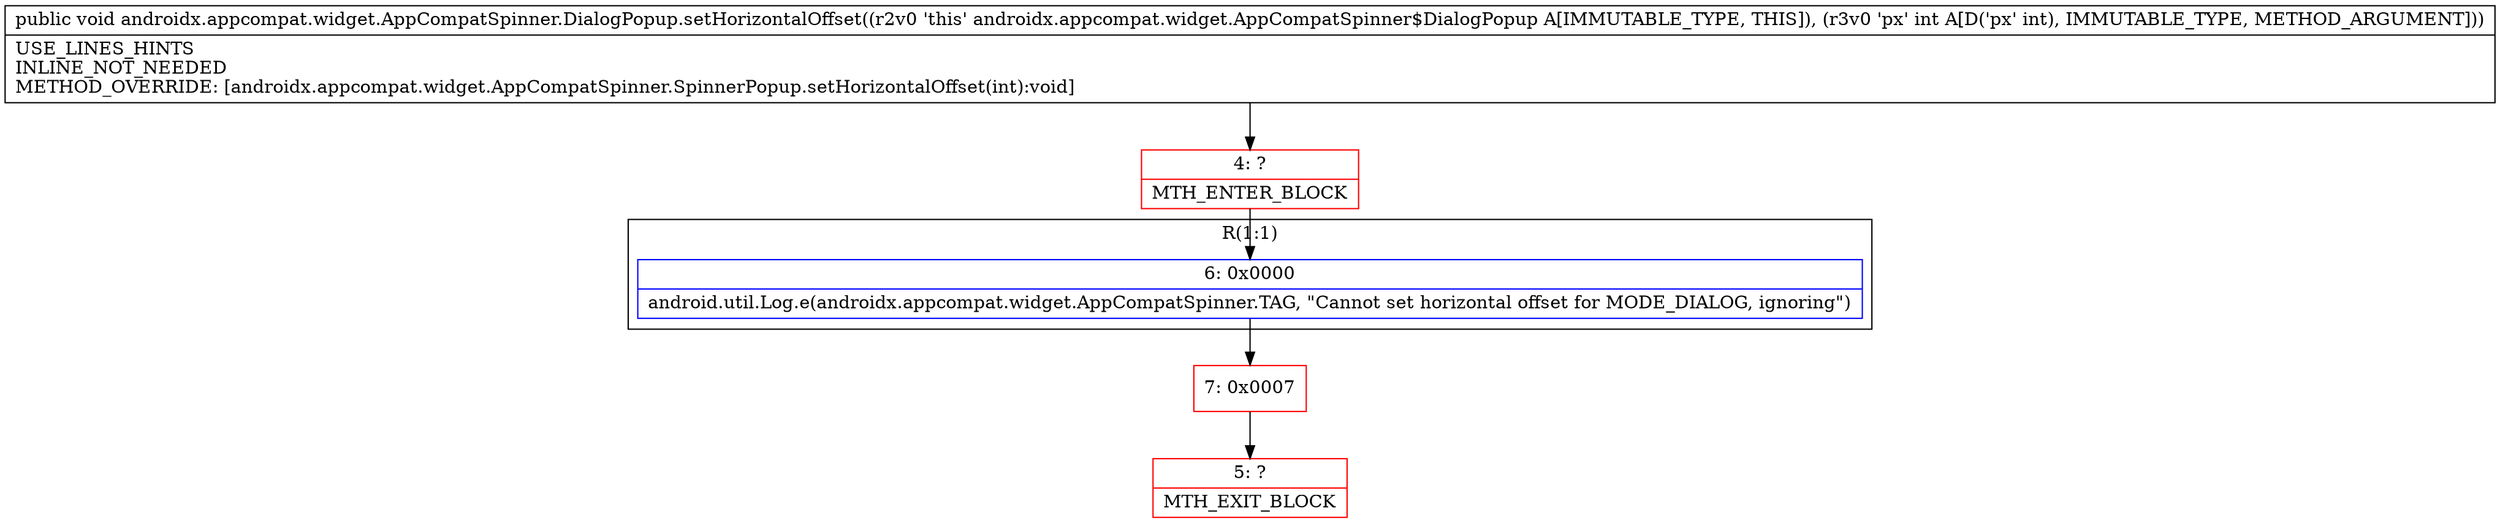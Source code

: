 digraph "CFG forandroidx.appcompat.widget.AppCompatSpinner.DialogPopup.setHorizontalOffset(I)V" {
subgraph cluster_Region_762716914 {
label = "R(1:1)";
node [shape=record,color=blue];
Node_6 [shape=record,label="{6\:\ 0x0000|android.util.Log.e(androidx.appcompat.widget.AppCompatSpinner.TAG, \"Cannot set horizontal offset for MODE_DIALOG, ignoring\")\l}"];
}
Node_4 [shape=record,color=red,label="{4\:\ ?|MTH_ENTER_BLOCK\l}"];
Node_7 [shape=record,color=red,label="{7\:\ 0x0007}"];
Node_5 [shape=record,color=red,label="{5\:\ ?|MTH_EXIT_BLOCK\l}"];
MethodNode[shape=record,label="{public void androidx.appcompat.widget.AppCompatSpinner.DialogPopup.setHorizontalOffset((r2v0 'this' androidx.appcompat.widget.AppCompatSpinner$DialogPopup A[IMMUTABLE_TYPE, THIS]), (r3v0 'px' int A[D('px' int), IMMUTABLE_TYPE, METHOD_ARGUMENT]))  | USE_LINES_HINTS\lINLINE_NOT_NEEDED\lMETHOD_OVERRIDE: [androidx.appcompat.widget.AppCompatSpinner.SpinnerPopup.setHorizontalOffset(int):void]\l}"];
MethodNode -> Node_4;Node_6 -> Node_7;
Node_4 -> Node_6;
Node_7 -> Node_5;
}

